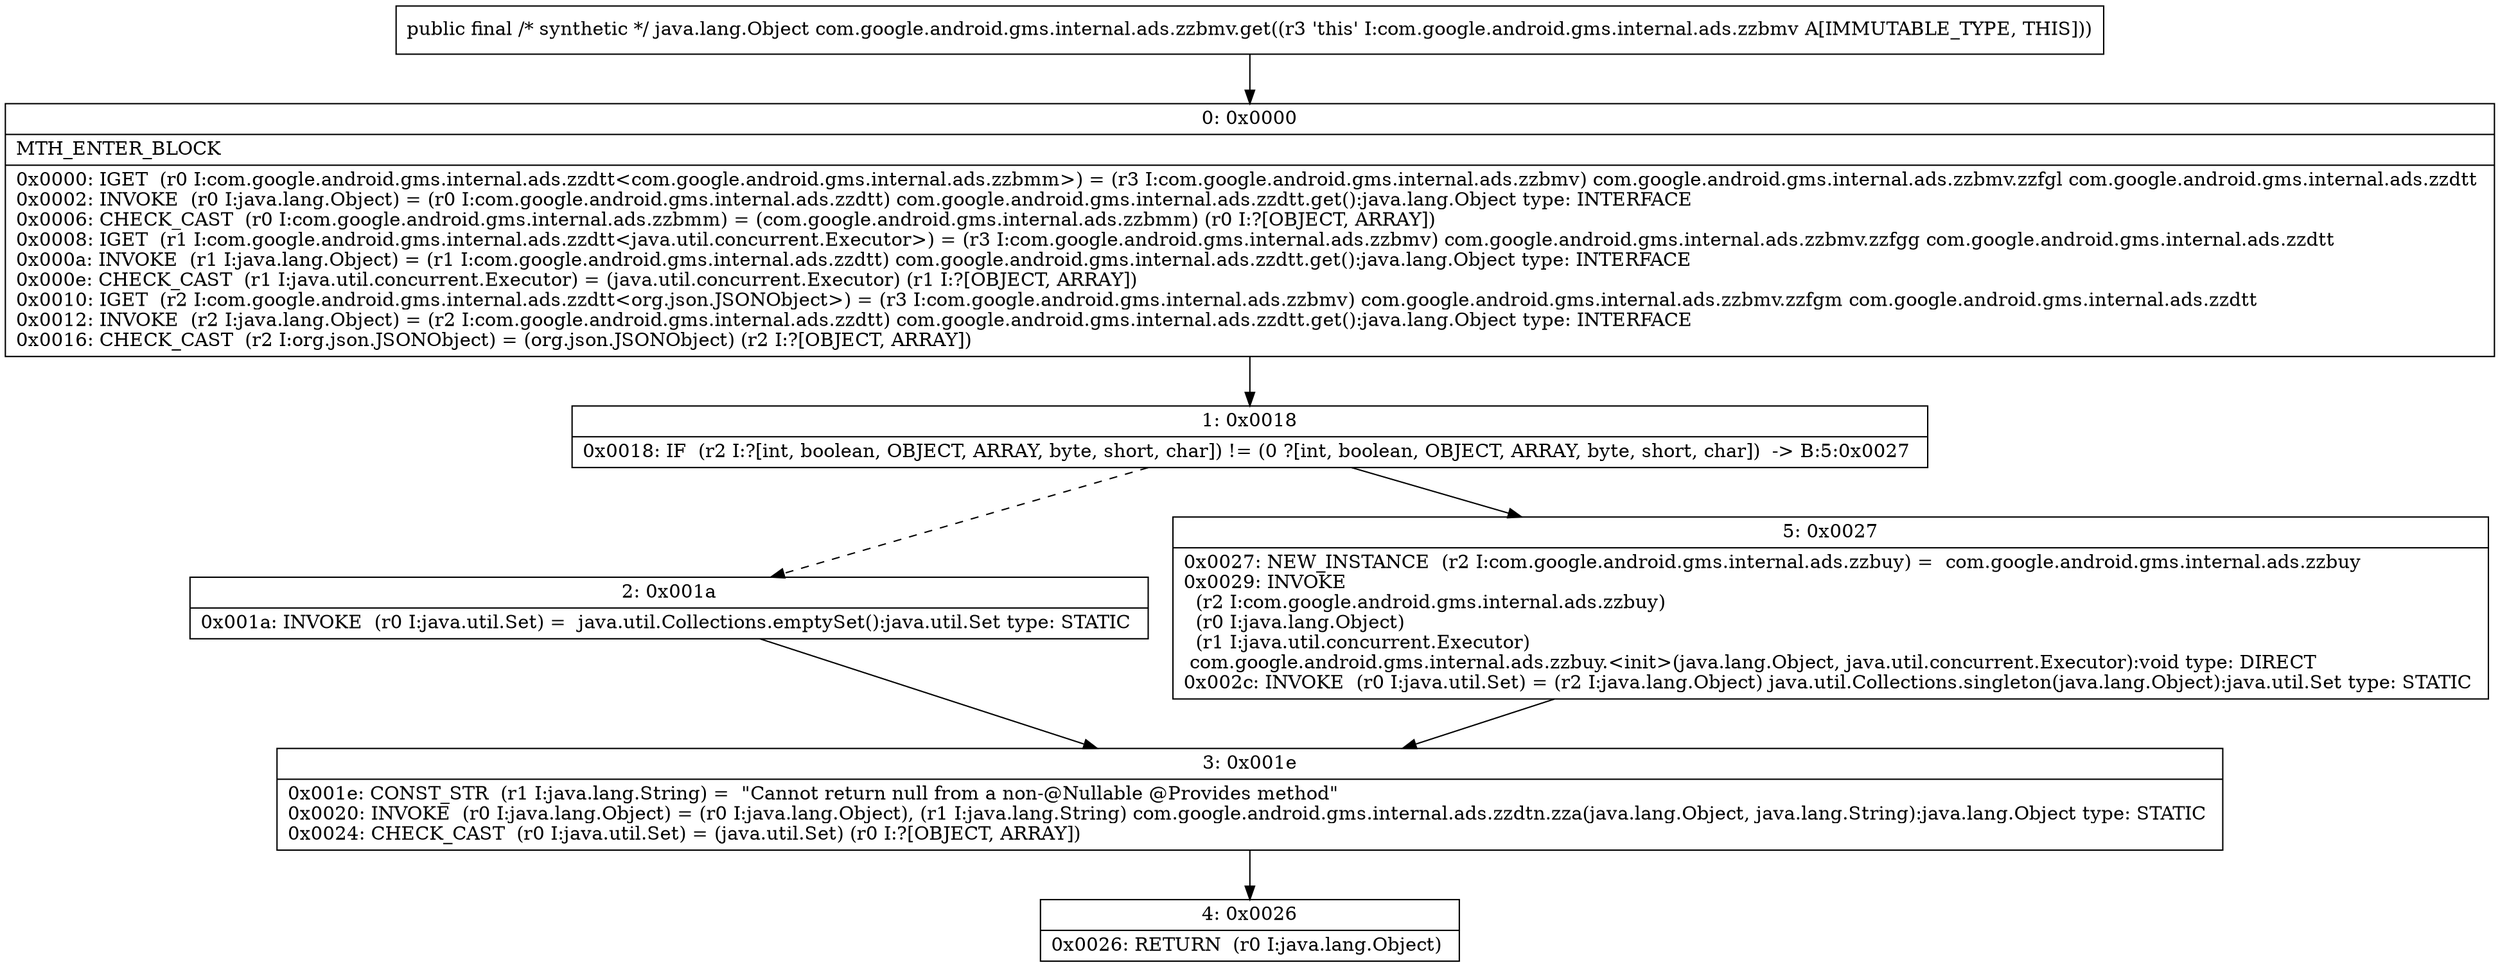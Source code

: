 digraph "CFG forcom.google.android.gms.internal.ads.zzbmv.get()Ljava\/lang\/Object;" {
Node_0 [shape=record,label="{0\:\ 0x0000|MTH_ENTER_BLOCK\l|0x0000: IGET  (r0 I:com.google.android.gms.internal.ads.zzdtt\<com.google.android.gms.internal.ads.zzbmm\>) = (r3 I:com.google.android.gms.internal.ads.zzbmv) com.google.android.gms.internal.ads.zzbmv.zzfgl com.google.android.gms.internal.ads.zzdtt \l0x0002: INVOKE  (r0 I:java.lang.Object) = (r0 I:com.google.android.gms.internal.ads.zzdtt) com.google.android.gms.internal.ads.zzdtt.get():java.lang.Object type: INTERFACE \l0x0006: CHECK_CAST  (r0 I:com.google.android.gms.internal.ads.zzbmm) = (com.google.android.gms.internal.ads.zzbmm) (r0 I:?[OBJECT, ARRAY]) \l0x0008: IGET  (r1 I:com.google.android.gms.internal.ads.zzdtt\<java.util.concurrent.Executor\>) = (r3 I:com.google.android.gms.internal.ads.zzbmv) com.google.android.gms.internal.ads.zzbmv.zzfgg com.google.android.gms.internal.ads.zzdtt \l0x000a: INVOKE  (r1 I:java.lang.Object) = (r1 I:com.google.android.gms.internal.ads.zzdtt) com.google.android.gms.internal.ads.zzdtt.get():java.lang.Object type: INTERFACE \l0x000e: CHECK_CAST  (r1 I:java.util.concurrent.Executor) = (java.util.concurrent.Executor) (r1 I:?[OBJECT, ARRAY]) \l0x0010: IGET  (r2 I:com.google.android.gms.internal.ads.zzdtt\<org.json.JSONObject\>) = (r3 I:com.google.android.gms.internal.ads.zzbmv) com.google.android.gms.internal.ads.zzbmv.zzfgm com.google.android.gms.internal.ads.zzdtt \l0x0012: INVOKE  (r2 I:java.lang.Object) = (r2 I:com.google.android.gms.internal.ads.zzdtt) com.google.android.gms.internal.ads.zzdtt.get():java.lang.Object type: INTERFACE \l0x0016: CHECK_CAST  (r2 I:org.json.JSONObject) = (org.json.JSONObject) (r2 I:?[OBJECT, ARRAY]) \l}"];
Node_1 [shape=record,label="{1\:\ 0x0018|0x0018: IF  (r2 I:?[int, boolean, OBJECT, ARRAY, byte, short, char]) != (0 ?[int, boolean, OBJECT, ARRAY, byte, short, char])  \-\> B:5:0x0027 \l}"];
Node_2 [shape=record,label="{2\:\ 0x001a|0x001a: INVOKE  (r0 I:java.util.Set) =  java.util.Collections.emptySet():java.util.Set type: STATIC \l}"];
Node_3 [shape=record,label="{3\:\ 0x001e|0x001e: CONST_STR  (r1 I:java.lang.String) =  \"Cannot return null from a non\-@Nullable @Provides method\" \l0x0020: INVOKE  (r0 I:java.lang.Object) = (r0 I:java.lang.Object), (r1 I:java.lang.String) com.google.android.gms.internal.ads.zzdtn.zza(java.lang.Object, java.lang.String):java.lang.Object type: STATIC \l0x0024: CHECK_CAST  (r0 I:java.util.Set) = (java.util.Set) (r0 I:?[OBJECT, ARRAY]) \l}"];
Node_4 [shape=record,label="{4\:\ 0x0026|0x0026: RETURN  (r0 I:java.lang.Object) \l}"];
Node_5 [shape=record,label="{5\:\ 0x0027|0x0027: NEW_INSTANCE  (r2 I:com.google.android.gms.internal.ads.zzbuy) =  com.google.android.gms.internal.ads.zzbuy \l0x0029: INVOKE  \l  (r2 I:com.google.android.gms.internal.ads.zzbuy)\l  (r0 I:java.lang.Object)\l  (r1 I:java.util.concurrent.Executor)\l com.google.android.gms.internal.ads.zzbuy.\<init\>(java.lang.Object, java.util.concurrent.Executor):void type: DIRECT \l0x002c: INVOKE  (r0 I:java.util.Set) = (r2 I:java.lang.Object) java.util.Collections.singleton(java.lang.Object):java.util.Set type: STATIC \l}"];
MethodNode[shape=record,label="{public final \/* synthetic *\/ java.lang.Object com.google.android.gms.internal.ads.zzbmv.get((r3 'this' I:com.google.android.gms.internal.ads.zzbmv A[IMMUTABLE_TYPE, THIS])) }"];
MethodNode -> Node_0;
Node_0 -> Node_1;
Node_1 -> Node_2[style=dashed];
Node_1 -> Node_5;
Node_2 -> Node_3;
Node_3 -> Node_4;
Node_5 -> Node_3;
}


